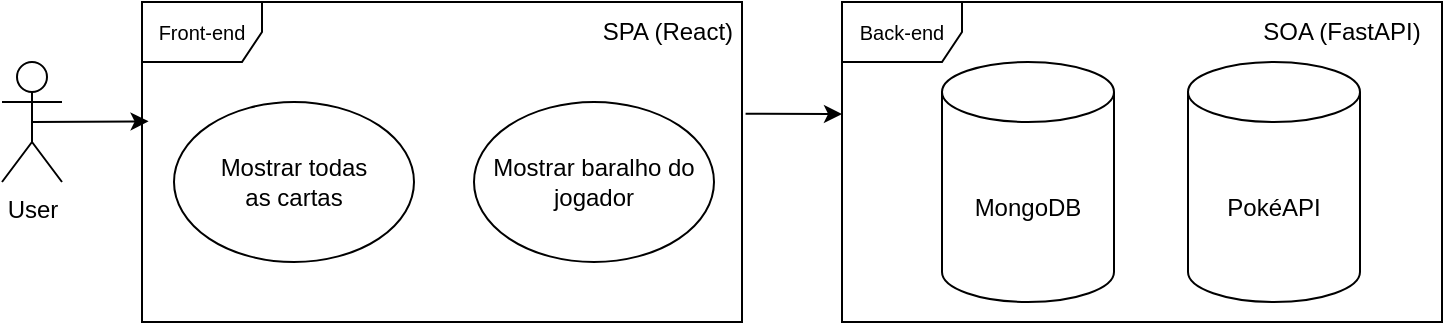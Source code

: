 <mxfile version="26.2.12">
  <diagram name="Página-1" id="aDhZ-OPljT1riyZXtAfU">
    <mxGraphModel dx="1003" dy="540" grid="1" gridSize="10" guides="1" tooltips="1" connect="1" arrows="0" fold="1" page="1" pageScale="1" pageWidth="827" pageHeight="1169" math="0" shadow="0">
      <root>
        <mxCell id="0" />
        <mxCell id="1" parent="0" />
        <mxCell id="oa1QGvFLgXzbqehos-T0-7" value="Mostrar todas&lt;div&gt;as cartas&lt;/div&gt;" style="ellipse;whiteSpace=wrap;html=1;" parent="1" vertex="1">
          <mxGeometry x="146" y="260" width="120" height="80" as="geometry" />
        </mxCell>
        <mxCell id="oa1QGvFLgXzbqehos-T0-9" value="&lt;font style=&quot;font-size: 10px;&quot;&gt;Front-&lt;/font&gt;&lt;span style=&quot;font-size: 10px; background-color: transparent; color: light-dark(rgb(0, 0, 0), rgb(255, 255, 255));&quot;&gt;end&lt;/span&gt;" style="shape=umlFrame;whiteSpace=wrap;html=1;pointerEvents=0;align=center;" parent="1" vertex="1">
          <mxGeometry x="130" y="210" width="300" height="160" as="geometry" />
        </mxCell>
        <mxCell id="oa1QGvFLgXzbqehos-T0-10" value="Mostrar baralho do jogador" style="ellipse;whiteSpace=wrap;html=1;" parent="1" vertex="1">
          <mxGeometry x="296" y="260" width="120" height="80" as="geometry" />
        </mxCell>
        <mxCell id="oa1QGvFLgXzbqehos-T0-11" value="MongoDB" style="shape=cylinder3;whiteSpace=wrap;html=1;boundedLbl=1;backgroundOutline=1;size=15;" parent="1" vertex="1">
          <mxGeometry x="530" y="240" width="86" height="120" as="geometry" />
        </mxCell>
        <mxCell id="oa1QGvFLgXzbqehos-T0-13" value="PokéAPI" style="shape=cylinder3;whiteSpace=wrap;html=1;boundedLbl=1;backgroundOutline=1;size=15;" parent="1" vertex="1">
          <mxGeometry x="653" y="240" width="86" height="120" as="geometry" />
        </mxCell>
        <mxCell id="oa1QGvFLgXzbqehos-T0-16" value="&lt;font style=&quot;font-size: 10px;&quot;&gt;Back-&lt;/font&gt;&lt;span style=&quot;font-size: 10px; background-color: transparent; color: light-dark(rgb(0, 0, 0), rgb(255, 255, 255));&quot;&gt;end&lt;/span&gt;" style="shape=umlFrame;whiteSpace=wrap;html=1;pointerEvents=0;align=center;" parent="1" vertex="1">
          <mxGeometry x="480" y="210" width="300" height="160" as="geometry" />
        </mxCell>
        <mxCell id="oa1QGvFLgXzbqehos-T0-17" value="SPA (React)" style="text;html=1;align=center;verticalAlign=middle;whiteSpace=wrap;rounded=0;" parent="1" vertex="1">
          <mxGeometry x="356" y="210" width="74" height="30" as="geometry" />
        </mxCell>
        <mxCell id="oa1QGvFLgXzbqehos-T0-18" value="User&lt;div&gt;&lt;br&gt;&lt;/div&gt;" style="shape=umlActor;verticalLabelPosition=bottom;verticalAlign=top;html=1;outlineConnect=0;" parent="1" vertex="1">
          <mxGeometry x="60" y="240" width="30" height="60" as="geometry" />
        </mxCell>
        <mxCell id="oa1QGvFLgXzbqehos-T0-24" style="rounded=0;orthogonalLoop=1;jettySize=auto;html=1;exitX=0.5;exitY=0.5;exitDx=0;exitDy=0;exitPerimeter=0;entryX=0.011;entryY=0.373;entryDx=0;entryDy=0;entryPerimeter=0;" parent="1" source="oa1QGvFLgXzbqehos-T0-18" target="oa1QGvFLgXzbqehos-T0-9" edge="1">
          <mxGeometry relative="1" as="geometry" />
        </mxCell>
        <mxCell id="oa1QGvFLgXzbqehos-T0-25" style="rounded=0;orthogonalLoop=1;jettySize=auto;html=1;exitX=1.006;exitY=0.349;exitDx=0;exitDy=0;exitPerimeter=0;" parent="1" source="oa1QGvFLgXzbqehos-T0-9" edge="1">
          <mxGeometry relative="1" as="geometry">
            <mxPoint x="85" y="280" as="sourcePoint" />
            <mxPoint x="480" y="266" as="targetPoint" />
          </mxGeometry>
        </mxCell>
        <mxCell id="lToIrANrXexFe-QB8JkS-2" value="SOA (FastAPI)" style="text;html=1;align=center;verticalAlign=middle;whiteSpace=wrap;rounded=0;" vertex="1" parent="1">
          <mxGeometry x="680" y="210" width="100" height="30" as="geometry" />
        </mxCell>
      </root>
    </mxGraphModel>
  </diagram>
</mxfile>
